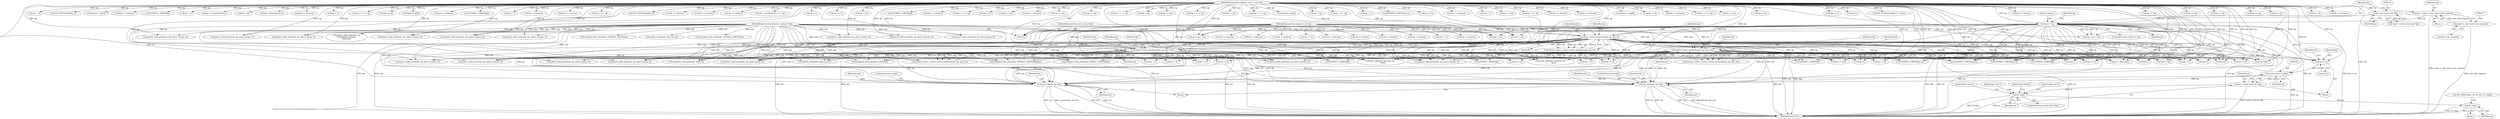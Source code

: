 digraph "0_tcpdump_6fca58f5f9c96749a575f52e20598ad43f5bdf30@pointer" {
"1000591" [label="(Call,bp += 8)"];
"1000121" [label="(MethodParameterIn,register const u_char *bp)"];
"1000221" [label="(Call,pimv2_check_checksum(ndo, bp, bp2, len))"];
"1000209" [label="(Call,pimv2_check_checksum(ndo, bp, bp2, 8))"];
"1000120" [label="(MethodParameterIn,netdissect_options *ndo)"];
"1000142" [label="(Call,bp >= ep)"];
"1000129" [label="(Call,(const struct pim *)bp)"];
"1000134" [label="(Call,ep = (const u_char *)ndo->ndo_snapend)"];
"1000136" [label="(Call,(const u_char *)ndo->ndo_snapend)"];
"1000123" [label="(MethodParameterIn,const u_char *bp2)"];
"1000122" [label="(MethodParameterIn,register u_int len)"];
"1000230" [label="(Call,pimv2_check_checksum(ndo, bp, bp2, len))"];
"1000599" [label="(Call,(const struct ip *)bp)"];
"1000597" [label="(Call,ip = (const struct ip *)bp)"];
"1000603" [label="(Call,IP_V(ip))"];
"1000644" [label="(Call,IP_V(ip))"];
"1000627" [label="(Call,ip_print(ndo, bp, len))"];
"1000633" [label="(Call,ip6_print(ndo, bp, len))"];
"1000404" [label="(Call,EXTRACT_32BITS(bp))"];
"1000668" [label="(Call,pimv2_addr_print(ndo, bp, pimv2_group, 0))"];
"1001418" [label="(Call,bp >= ep)"];
"1000228" [label="(Call,cksum_status = pimv2_check_checksum(ndo, bp, bp2, len))"];
"1000767" [label="(Call,bp += advance)"];
"1000142" [label="(Call,bp >= ep)"];
"1000566" [label="(Call,bp += olen)"];
"1000637" [label="(ControlStructure,break;)"];
"1000687" [label="(Call,bp >= ep)"];
"1001286" [label="(Call,bp >= ep)"];
"1000613" [label="(Call,ipaddr_string(ndo, &ip->ip_src))"];
"1000549" [label="(Call,print_unknown_data(ndo, bp, \"\n\t    \", olen))"];
"1001298" [label="(Call,pimv2_addr_print(ndo, bp, pimv2_unicast, 0))"];
"1000123" [label="(MethodParameterIn,const u_char *bp2)"];
"1000462" [label="(Call,bp+1)"];
"1000839" [label="(Call,bp >= ep)"];
"1001167" [label="(Call,bp < ep)"];
"1000266" [label="(Call,bp += 4)"];
"1000591" [label="(Call,bp += 8)"];
"1000571" [label="(Block,)"];
"1000875" [label="(Call,bp + 4)"];
"1000987" [label="(Call,bp += advance)"];
"1000471" [label="(Call,unsigned_relts_print(ndo, *(bp+1)))"];
"1000513" [label="(Call,bp+olen)"];
"1001066" [label="(Call,pimv2_addr_print(ndo, bp, pimv2_unicast, 0))"];
"1000638" [label="(JumpTarget,default:)"];
"1001318" [label="(Call,bp + 8)"];
"1001555" [label="(Call,ND_TCHECK2(bp[0], 2))"];
"1001151" [label="(Call,frpcnt = bp[1])"];
"1000145" [label="(Return,return;)"];
"1001214" [label="(Call,unsigned_relts_print(ndo, EXTRACT_16BITS(bp)))"];
"1000947" [label="(Call,bp += advance)"];
"1000644" [label="(Call,IP_V(ip))"];
"1001016" [label="(Call,EXTRACT_16BITS(bp))"];
"1000605" [label="(Block,)"];
"1001398" [label="(Call,bp + 3)"];
"1001018" [label="(Call,bp += sizeof(uint16_t))"];
"1000212" [label="(Identifier,bp2)"];
"1001085" [label="(Call,bp < ep)"];
"1001005" [label="(Call,bp + sizeof(uint16_t))"];
"1000867" [label="(Call,bp += advance)"];
"1001517" [label="(Call,pimv2_addr_print(ndo, bp, pimv2_group, 0))"];
"1001200" [label="(Call,bp + 1)"];
"1000335" [label="(Call,EXTRACT_16BITS(bp))"];
"1000121" [label="(MethodParameterIn,register const u_char *bp)"];
"1001397" [label="(Call,bp + 3 >= ep)"];
"1000213" [label="(Literal,8)"];
"1001117" [label="(Call,bp >= ep)"];
"1001324" [label="(Call,bp[0] & 0x80)"];
"1000825" [label="(Call,len -= 4)"];
"1000210" [label="(Identifier,ndo)"];
"1000975" [label="(Call,pimv2_addr_print(ndo, bp, pimv2_source, 0))"];
"1000990" [label="(Call,len -= advance)"];
"1001195" [label="(Call,bp += advance)"];
"1000602" [label="(ControlStructure,switch (IP_V(ip)))"];
"1001216" [label="(Call,EXTRACT_16BITS(bp))"];
"1000141" [label="(ControlStructure,if (bp >= ep))"];
"1000770" [label="(Call,len -= advance)"];
"1000699" [label="(Call,pimv2_addr_print(ndo, bp, pimv2_unicast, 0))"];
"1001383" [label="(Call,bp + 1)"];
"1001481" [label="(Call,bp += advance)"];
"1001282" [label="(Call,len -= advance)"];
"1000129" [label="(Call,(const struct pim *)bp)"];
"1001251" [label="(Call,len -= 4)"];
"1000135" [label="(Identifier,ep)"];
"1000491" [label="(Call,bp+2)"];
"1000627" [label="(Call,ip_print(ndo, bp, len))"];
"1001279" [label="(Call,bp += advance)"];
"1000233" [label="(Identifier,bp2)"];
"1000219" [label="(Call,cksum_status = pimv2_check_checksum(ndo, bp, bp2, len))"];
"1000147" [label="(Call,ep > bp + len)"];
"1000232" [label="(Identifier,bp)"];
"1000774" [label="(Call,bp + 4 > ep)"];
"1001360" [label="(Call,bp += 4)"];
"1000209" [label="(Call,pimv2_check_checksum(ndo, bp, bp2, 8))"];
"1001469" [label="(Call,pimv2_addr_print(ndo, bp, pimv2_group, 0))"];
"1000222" [label="(Identifier,ndo)"];
"1000652" [label="(Call,len -= 4)"];
"1000274" [label="(Call,ND_TCHECK2(bp[0], 4))"];
"1000134" [label="(Call,ep = (const u_char *)ndo->ndo_snapend)"];
"1000711" [label="(Call,bp += advance)"];
"1000683" [label="(Call,len -= advance)"];
"1001078" [label="(Call,bp += advance)"];
"1001506" [label="(Call,bp += advance)"];
"1001004" [label="(Call,bp + sizeof(uint16_t) >= ep)"];
"1000152" [label="(Call,ep = bp + len)"];
"1000575" [label="(Call,bp + 4)"];
"1001037" [label="(Call,bp + 1)"];
"1000207" [label="(Call,cksum_status = pimv2_check_checksum(ndo, bp, bp2, 8))"];
"1001586" [label="(MethodReturn,RET)"];
"1000910" [label="(Call,len -= 4)"];
"1000639" [label="(Call,ND_PRINT((ndo, \"IP ver %d\", IP_V(ip))))"];
"1000633" [label="(Call,ip6_print(ndo, bp, len))"];
"1001414" [label="(Call,bp += 4)"];
"1001494" [label="(Call,pimv2_addr_print(ndo, bp, pimv2_unicast, 0))"];
"1001407" [label="(Call,unsigned_relts_print(ndo, EXTRACT_16BITS(&bp[2])))"];
"1000593" [label="(Literal,8)"];
"1000234" [label="(Identifier,len)"];
"1001238" [label="(Call,bp += 4)"];
"1000474" [label="(Call,bp+1)"];
"1000507" [label="(Call,*ptr = bp)"];
"1000143" [label="(Identifier,bp)"];
"1001566" [label="(Call,EXTRACT_16BITS(bp))"];
"1000631" [label="(ControlStructure,break;)"];
"1001310" [label="(Call,bp += advance)"];
"1001199" [label="(Call,bp + 1 >= ep)"];
"1000775" [label="(Call,bp + 4)"];
"1001364" [label="(Call,bp >= ep)"];
"1001552" [label="(Call,bp += advance)"];
"1000635" [label="(Identifier,bp)"];
"1001054" [label="(Call,bp >= ep)"];
"1000154" [label="(Call,bp + len)"];
"1000935" [label="(Call,pimv2_addr_print(ndo, bp, pimv2_source, 0))"];
"1000656" [label="(Call,bp >= ep)"];
"1000138" [label="(Call,ndo->ndo_snapend)"];
"1000588" [label="(Call,bp+4)"];
"1001564" [label="(Call,unsigned_relts_print(ndo, EXTRACT_16BITS(bp)))"];
"1000634" [label="(Identifier,ndo)"];
"1000870" [label="(Call,len -= advance)"];
"1001135" [label="(Call,bp + 1 >= ep)"];
"1000270" [label="(Call,bp < ep)"];
"1000619" [label="(Call,ipaddr_string(ndo, &ip->ip_dst))"];
"1000598" [label="(Identifier,ip)"];
"1001255" [label="(Call,bp >= ep)"];
"1000223" [label="(Identifier,bp)"];
"1000630" [label="(Identifier,len)"];
"1001313" [label="(Call,len -= advance)"];
"1000357" [label="(Call,EXTRACT_16BITS(bp))"];
"1000645" [label="(Identifier,ip)"];
"1001382" [label="(Call,bp + 1 >= ep)"];
"1000511" [label="(Call,ptr < (bp+olen))"];
"1000819" [label="(Call,unsigned_relts_print(ndo, holdtime))"];
"1000601" [label="(Identifier,bp)"];
"1000626" [label="(JumpTarget,case 4:)"];
"1000211" [label="(Identifier,bp)"];
"1000731" [label="(Call,len -= 4)"];
"1000149" [label="(Call,bp + len)"];
"1000907" [label="(Call,bp += 4)"];
"1000122" [label="(MethodParameterIn,register u_int len)"];
"1000479" [label="(Call,EXTRACT_16BITS(bp+2))"];
"1000642" [label="(Block,)"];
"1001036" [label="(Call,bp + 1 >= ep)"];
"1000780" [label="(Call,ngroup = bp[1])"];
"1000225" [label="(Identifier,len)"];
"1000333" [label="(Call,unsigned_relts_print(ndo, EXTRACT_16BITS(bp)))"];
"1001101" [label="(Call,pimv2_addr_print(ndo, bp, pimv2_group, 0))"];
"1000231" [label="(Identifier,ndo)"];
"1000604" [label="(Identifier,ip)"];
"1000127" [label="(Call,*pim = (const struct pim *)bp)"];
"1001453" [label="(Call,bp < ep)"];
"1000148" [label="(Identifier,ep)"];
"1001317" [label="(Call,bp + 8 > ep)"];
"1000587" [label="(Call,EXTRACT_32BITS(bp+4))"];
"1000490" [label="(Call,EXTRACT_16BITS(bp+2))"];
"1001136" [label="(Call,bp + 1)"];
"1000361" [label="(Call,EXTRACT_16BITS(bp+2))"];
"1001156" [label="(Call,bp += 4)"];
"1000950" [label="(Call,len -= advance)"];
"1000594" [label="(Call,len -= 8)"];
"1000603" [label="(Call,IP_V(ip))"];
"1000124" [label="(Block,)"];
"1000595" [label="(Identifier,len)"];
"1000480" [label="(Call,bp+2)"];
"1000144" [label="(Identifier,ep)"];
"1000680" [label="(Call,bp += advance)"];
"1000855" [label="(Call,pimv2_addr_print(ndo, bp, pimv2_group, 0))"];
"1001220" [label="(Call,bp + 2)"];
"1000136" [label="(Call,(const u_char *)ndo->ndo_snapend)"];
"1001023" [label="(Call,bp >= ep)"];
"1000874" [label="(Call,bp + 4 > ep)"];
"1000636" [label="(Identifier,len)"];
"1001529" [label="(Call,bp += advance)"];
"1001113" [label="(Call,bp += advance)"];
"1001183" [label="(Call,pimv2_addr_print(ndo, bp,\n\t\t\t\t\t\t\t\tpimv2_unicast,\n\t\t\t\t\t\t\t\t0))"];
"1000628" [label="(Identifier,ndo)"];
"1000632" [label="(JumpTarget,case 6:)"];
"1000131" [label="(Identifier,bp)"];
"1000755" [label="(Call,pimv2_addr_print(ndo, bp, pimv2_unicast, 0))"];
"1000606" [label="(JumpTarget,case 0:)"];
"1000597" [label="(Call,ip = (const struct ip *)bp)"];
"1001376" [label="(Call,pfxcnt = bp[0])"];
"1001540" [label="(Call,pimv2_addr_print(ndo, bp, pimv2_unicast, 0))"];
"1000221" [label="(Call,pimv2_check_checksum(ndo, bp, bp2, len))"];
"1000230" [label="(Call,pimv2_check_checksum(ndo, bp, bp2, len))"];
"1000313" [label="(Call,bp += 4)"];
"1000728" [label="(Call,bp += 4)"];
"1000629" [label="(Identifier,bp)"];
"1001442" [label="(Call,bp += advance)"];
"1000523" [label="(Call,pimv2_addr_print(ndo, ptr, pimv2_unicast, 0))"];
"1001219" [label="(Call,bp + 2 >= ep)"];
"1000743" [label="(Call,bp >= ep)"];
"1000561" [label="(Call,print_unknown_data(ndo, bp, \"\n\t    \", olen))"];
"1000120" [label="(MethodParameterIn,netdissect_options *ndo)"];
"1001430" [label="(Call,pimv2_addr_print(ndo, bp, pimv2_unicast, 0))"];
"1000224" [label="(Identifier,bp2)"];
"1000592" [label="(Identifier,bp)"];
"1000599" [label="(Call,(const struct ip *)bp)"];
"1001267" [label="(Call,pimv2_addr_print(ndo, bp, pimv2_group, 0))"];
"1000714" [label="(Call,len -= advance)"];
"1000435" [label="(Call,EXTRACT_32BITS(bp))"];
"1000822" [label="(Call,bp += 4)"];
"1001000" [label="(Call,bp += 4)"];
"1001050" [label="(Call,bp += 2)"];
"1001248" [label="(Call,bp += 4)"];
"1000649" [label="(Call,bp += 4)"];
"1000362" [label="(Call,bp+2)"];
"1000293" [label="(Call,ND_TCHECK2(bp[0], 4 + olen))"];
"1000591" -> "1000571"  [label="AST: "];
"1000591" -> "1000593"  [label="CFG: "];
"1000592" -> "1000591"  [label="AST: "];
"1000593" -> "1000591"  [label="AST: "];
"1000595" -> "1000591"  [label="CFG: "];
"1000121" -> "1000591"  [label="DDG: bp"];
"1000221" -> "1000591"  [label="DDG: bp"];
"1000230" -> "1000591"  [label="DDG: bp"];
"1000209" -> "1000591"  [label="DDG: bp"];
"1000142" -> "1000591"  [label="DDG: bp"];
"1000591" -> "1000599"  [label="DDG: bp"];
"1000121" -> "1000119"  [label="AST: "];
"1000121" -> "1001586"  [label="DDG: bp"];
"1000121" -> "1000129"  [label="DDG: bp"];
"1000121" -> "1000142"  [label="DDG: bp"];
"1000121" -> "1000147"  [label="DDG: bp"];
"1000121" -> "1000149"  [label="DDG: bp"];
"1000121" -> "1000152"  [label="DDG: bp"];
"1000121" -> "1000154"  [label="DDG: bp"];
"1000121" -> "1000209"  [label="DDG: bp"];
"1000121" -> "1000221"  [label="DDG: bp"];
"1000121" -> "1000230"  [label="DDG: bp"];
"1000121" -> "1000266"  [label="DDG: bp"];
"1000121" -> "1000270"  [label="DDG: bp"];
"1000121" -> "1000274"  [label="DDG: bp"];
"1000121" -> "1000293"  [label="DDG: bp"];
"1000121" -> "1000313"  [label="DDG: bp"];
"1000121" -> "1000335"  [label="DDG: bp"];
"1000121" -> "1000357"  [label="DDG: bp"];
"1000121" -> "1000361"  [label="DDG: bp"];
"1000121" -> "1000362"  [label="DDG: bp"];
"1000121" -> "1000404"  [label="DDG: bp"];
"1000121" -> "1000435"  [label="DDG: bp"];
"1000121" -> "1000462"  [label="DDG: bp"];
"1000121" -> "1000474"  [label="DDG: bp"];
"1000121" -> "1000479"  [label="DDG: bp"];
"1000121" -> "1000480"  [label="DDG: bp"];
"1000121" -> "1000490"  [label="DDG: bp"];
"1000121" -> "1000491"  [label="DDG: bp"];
"1000121" -> "1000507"  [label="DDG: bp"];
"1000121" -> "1000511"  [label="DDG: bp"];
"1000121" -> "1000513"  [label="DDG: bp"];
"1000121" -> "1000549"  [label="DDG: bp"];
"1000121" -> "1000561"  [label="DDG: bp"];
"1000121" -> "1000566"  [label="DDG: bp"];
"1000121" -> "1000575"  [label="DDG: bp"];
"1000121" -> "1000587"  [label="DDG: bp"];
"1000121" -> "1000588"  [label="DDG: bp"];
"1000121" -> "1000599"  [label="DDG: bp"];
"1000121" -> "1000627"  [label="DDG: bp"];
"1000121" -> "1000633"  [label="DDG: bp"];
"1000121" -> "1000649"  [label="DDG: bp"];
"1000121" -> "1000656"  [label="DDG: bp"];
"1000121" -> "1000668"  [label="DDG: bp"];
"1000121" -> "1000680"  [label="DDG: bp"];
"1000121" -> "1000687"  [label="DDG: bp"];
"1000121" -> "1000699"  [label="DDG: bp"];
"1000121" -> "1000711"  [label="DDG: bp"];
"1000121" -> "1000728"  [label="DDG: bp"];
"1000121" -> "1000743"  [label="DDG: bp"];
"1000121" -> "1000755"  [label="DDG: bp"];
"1000121" -> "1000767"  [label="DDG: bp"];
"1000121" -> "1000774"  [label="DDG: bp"];
"1000121" -> "1000775"  [label="DDG: bp"];
"1000121" -> "1000780"  [label="DDG: bp"];
"1000121" -> "1000822"  [label="DDG: bp"];
"1000121" -> "1000839"  [label="DDG: bp"];
"1000121" -> "1000855"  [label="DDG: bp"];
"1000121" -> "1000867"  [label="DDG: bp"];
"1000121" -> "1000874"  [label="DDG: bp"];
"1000121" -> "1000875"  [label="DDG: bp"];
"1000121" -> "1000907"  [label="DDG: bp"];
"1000121" -> "1000935"  [label="DDG: bp"];
"1000121" -> "1000947"  [label="DDG: bp"];
"1000121" -> "1000975"  [label="DDG: bp"];
"1000121" -> "1000987"  [label="DDG: bp"];
"1000121" -> "1001000"  [label="DDG: bp"];
"1000121" -> "1001004"  [label="DDG: bp"];
"1000121" -> "1001005"  [label="DDG: bp"];
"1000121" -> "1001016"  [label="DDG: bp"];
"1000121" -> "1001018"  [label="DDG: bp"];
"1000121" -> "1001023"  [label="DDG: bp"];
"1000121" -> "1001036"  [label="DDG: bp"];
"1000121" -> "1001037"  [label="DDG: bp"];
"1000121" -> "1001050"  [label="DDG: bp"];
"1000121" -> "1001054"  [label="DDG: bp"];
"1000121" -> "1001066"  [label="DDG: bp"];
"1000121" -> "1001078"  [label="DDG: bp"];
"1000121" -> "1001085"  [label="DDG: bp"];
"1000121" -> "1001101"  [label="DDG: bp"];
"1000121" -> "1001113"  [label="DDG: bp"];
"1000121" -> "1001117"  [label="DDG: bp"];
"1000121" -> "1001135"  [label="DDG: bp"];
"1000121" -> "1001136"  [label="DDG: bp"];
"1000121" -> "1001151"  [label="DDG: bp"];
"1000121" -> "1001156"  [label="DDG: bp"];
"1000121" -> "1001167"  [label="DDG: bp"];
"1000121" -> "1001183"  [label="DDG: bp"];
"1000121" -> "1001195"  [label="DDG: bp"];
"1000121" -> "1001199"  [label="DDG: bp"];
"1000121" -> "1001200"  [label="DDG: bp"];
"1000121" -> "1001216"  [label="DDG: bp"];
"1000121" -> "1001219"  [label="DDG: bp"];
"1000121" -> "1001220"  [label="DDG: bp"];
"1000121" -> "1001238"  [label="DDG: bp"];
"1000121" -> "1001248"  [label="DDG: bp"];
"1000121" -> "1001255"  [label="DDG: bp"];
"1000121" -> "1001267"  [label="DDG: bp"];
"1000121" -> "1001279"  [label="DDG: bp"];
"1000121" -> "1001286"  [label="DDG: bp"];
"1000121" -> "1001298"  [label="DDG: bp"];
"1000121" -> "1001310"  [label="DDG: bp"];
"1000121" -> "1001317"  [label="DDG: bp"];
"1000121" -> "1001318"  [label="DDG: bp"];
"1000121" -> "1001324"  [label="DDG: bp"];
"1000121" -> "1001360"  [label="DDG: bp"];
"1000121" -> "1001364"  [label="DDG: bp"];
"1000121" -> "1001376"  [label="DDG: bp"];
"1000121" -> "1001382"  [label="DDG: bp"];
"1000121" -> "1001383"  [label="DDG: bp"];
"1000121" -> "1001397"  [label="DDG: bp"];
"1000121" -> "1001398"  [label="DDG: bp"];
"1000121" -> "1001414"  [label="DDG: bp"];
"1000121" -> "1001418"  [label="DDG: bp"];
"1000121" -> "1001430"  [label="DDG: bp"];
"1000121" -> "1001442"  [label="DDG: bp"];
"1000121" -> "1001453"  [label="DDG: bp"];
"1000121" -> "1001469"  [label="DDG: bp"];
"1000121" -> "1001481"  [label="DDG: bp"];
"1000121" -> "1001494"  [label="DDG: bp"];
"1000121" -> "1001506"  [label="DDG: bp"];
"1000121" -> "1001517"  [label="DDG: bp"];
"1000121" -> "1001529"  [label="DDG: bp"];
"1000121" -> "1001540"  [label="DDG: bp"];
"1000121" -> "1001552"  [label="DDG: bp"];
"1000121" -> "1001555"  [label="DDG: bp"];
"1000121" -> "1001566"  [label="DDG: bp"];
"1000221" -> "1000219"  [label="AST: "];
"1000221" -> "1000225"  [label="CFG: "];
"1000222" -> "1000221"  [label="AST: "];
"1000223" -> "1000221"  [label="AST: "];
"1000224" -> "1000221"  [label="AST: "];
"1000225" -> "1000221"  [label="AST: "];
"1000219" -> "1000221"  [label="CFG: "];
"1000221" -> "1001586"  [label="DDG: len"];
"1000221" -> "1001586"  [label="DDG: bp"];
"1000221" -> "1001586"  [label="DDG: ndo"];
"1000221" -> "1001586"  [label="DDG: bp2"];
"1000221" -> "1000219"  [label="DDG: ndo"];
"1000221" -> "1000219"  [label="DDG: bp"];
"1000221" -> "1000219"  [label="DDG: bp2"];
"1000221" -> "1000219"  [label="DDG: len"];
"1000209" -> "1000221"  [label="DDG: ndo"];
"1000209" -> "1000221"  [label="DDG: bp"];
"1000209" -> "1000221"  [label="DDG: bp2"];
"1000120" -> "1000221"  [label="DDG: ndo"];
"1000123" -> "1000221"  [label="DDG: bp2"];
"1000122" -> "1000221"  [label="DDG: len"];
"1000221" -> "1000266"  [label="DDG: bp"];
"1000221" -> "1000333"  [label="DDG: ndo"];
"1000221" -> "1000335"  [label="DDG: bp"];
"1000221" -> "1000357"  [label="DDG: bp"];
"1000221" -> "1000404"  [label="DDG: bp"];
"1000221" -> "1000435"  [label="DDG: bp"];
"1000221" -> "1000462"  [label="DDG: bp"];
"1000221" -> "1000471"  [label="DDG: ndo"];
"1000221" -> "1000474"  [label="DDG: bp"];
"1000221" -> "1000479"  [label="DDG: bp"];
"1000221" -> "1000480"  [label="DDG: bp"];
"1000221" -> "1000490"  [label="DDG: bp"];
"1000221" -> "1000491"  [label="DDG: bp"];
"1000221" -> "1000507"  [label="DDG: bp"];
"1000221" -> "1000511"  [label="DDG: bp"];
"1000221" -> "1000513"  [label="DDG: bp"];
"1000221" -> "1000523"  [label="DDG: ndo"];
"1000221" -> "1000549"  [label="DDG: ndo"];
"1000221" -> "1000549"  [label="DDG: bp"];
"1000221" -> "1000561"  [label="DDG: ndo"];
"1000221" -> "1000561"  [label="DDG: bp"];
"1000221" -> "1000566"  [label="DDG: bp"];
"1000221" -> "1000575"  [label="DDG: bp"];
"1000221" -> "1000587"  [label="DDG: bp"];
"1000221" -> "1000588"  [label="DDG: bp"];
"1000221" -> "1000594"  [label="DDG: len"];
"1000221" -> "1000613"  [label="DDG: ndo"];
"1000221" -> "1000627"  [label="DDG: ndo"];
"1000221" -> "1000627"  [label="DDG: bp"];
"1000221" -> "1000627"  [label="DDG: len"];
"1000221" -> "1000633"  [label="DDG: ndo"];
"1000221" -> "1000633"  [label="DDG: bp"];
"1000221" -> "1000633"  [label="DDG: len"];
"1000221" -> "1000649"  [label="DDG: bp"];
"1000221" -> "1000652"  [label="DDG: len"];
"1000221" -> "1000668"  [label="DDG: ndo"];
"1000221" -> "1000728"  [label="DDG: bp"];
"1000221" -> "1000731"  [label="DDG: len"];
"1000221" -> "1000755"  [label="DDG: ndo"];
"1000221" -> "1000819"  [label="DDG: ndo"];
"1000221" -> "1000855"  [label="DDG: ndo"];
"1000221" -> "1001000"  [label="DDG: bp"];
"1000221" -> "1001066"  [label="DDG: ndo"];
"1000221" -> "1001248"  [label="DDG: bp"];
"1000221" -> "1001251"  [label="DDG: len"];
"1000221" -> "1001267"  [label="DDG: ndo"];
"1000221" -> "1001360"  [label="DDG: bp"];
"1000221" -> "1001407"  [label="DDG: ndo"];
"1000221" -> "1001494"  [label="DDG: ndo"];
"1000221" -> "1001494"  [label="DDG: bp"];
"1000209" -> "1000207"  [label="AST: "];
"1000209" -> "1000213"  [label="CFG: "];
"1000210" -> "1000209"  [label="AST: "];
"1000211" -> "1000209"  [label="AST: "];
"1000212" -> "1000209"  [label="AST: "];
"1000213" -> "1000209"  [label="AST: "];
"1000207" -> "1000209"  [label="CFG: "];
"1000209" -> "1001586"  [label="DDG: ndo"];
"1000209" -> "1001586"  [label="DDG: bp2"];
"1000209" -> "1001586"  [label="DDG: bp"];
"1000209" -> "1000207"  [label="DDG: ndo"];
"1000209" -> "1000207"  [label="DDG: bp"];
"1000209" -> "1000207"  [label="DDG: bp2"];
"1000209" -> "1000207"  [label="DDG: 8"];
"1000120" -> "1000209"  [label="DDG: ndo"];
"1000142" -> "1000209"  [label="DDG: bp"];
"1000123" -> "1000209"  [label="DDG: bp2"];
"1000209" -> "1000266"  [label="DDG: bp"];
"1000209" -> "1000333"  [label="DDG: ndo"];
"1000209" -> "1000335"  [label="DDG: bp"];
"1000209" -> "1000357"  [label="DDG: bp"];
"1000209" -> "1000404"  [label="DDG: bp"];
"1000209" -> "1000435"  [label="DDG: bp"];
"1000209" -> "1000462"  [label="DDG: bp"];
"1000209" -> "1000471"  [label="DDG: ndo"];
"1000209" -> "1000474"  [label="DDG: bp"];
"1000209" -> "1000479"  [label="DDG: bp"];
"1000209" -> "1000480"  [label="DDG: bp"];
"1000209" -> "1000490"  [label="DDG: bp"];
"1000209" -> "1000491"  [label="DDG: bp"];
"1000209" -> "1000507"  [label="DDG: bp"];
"1000209" -> "1000511"  [label="DDG: bp"];
"1000209" -> "1000513"  [label="DDG: bp"];
"1000209" -> "1000523"  [label="DDG: ndo"];
"1000209" -> "1000549"  [label="DDG: ndo"];
"1000209" -> "1000549"  [label="DDG: bp"];
"1000209" -> "1000561"  [label="DDG: ndo"];
"1000209" -> "1000561"  [label="DDG: bp"];
"1000209" -> "1000566"  [label="DDG: bp"];
"1000209" -> "1000575"  [label="DDG: bp"];
"1000209" -> "1000587"  [label="DDG: bp"];
"1000209" -> "1000588"  [label="DDG: bp"];
"1000209" -> "1000613"  [label="DDG: ndo"];
"1000209" -> "1000627"  [label="DDG: ndo"];
"1000209" -> "1000627"  [label="DDG: bp"];
"1000209" -> "1000633"  [label="DDG: ndo"];
"1000209" -> "1000633"  [label="DDG: bp"];
"1000209" -> "1000649"  [label="DDG: bp"];
"1000209" -> "1000668"  [label="DDG: ndo"];
"1000209" -> "1000728"  [label="DDG: bp"];
"1000209" -> "1000755"  [label="DDG: ndo"];
"1000209" -> "1000819"  [label="DDG: ndo"];
"1000209" -> "1000855"  [label="DDG: ndo"];
"1000209" -> "1001000"  [label="DDG: bp"];
"1000209" -> "1001066"  [label="DDG: ndo"];
"1000209" -> "1001248"  [label="DDG: bp"];
"1000209" -> "1001267"  [label="DDG: ndo"];
"1000209" -> "1001360"  [label="DDG: bp"];
"1000209" -> "1001407"  [label="DDG: ndo"];
"1000209" -> "1001494"  [label="DDG: ndo"];
"1000209" -> "1001494"  [label="DDG: bp"];
"1000120" -> "1000119"  [label="AST: "];
"1000120" -> "1001586"  [label="DDG: ndo"];
"1000120" -> "1000230"  [label="DDG: ndo"];
"1000120" -> "1000333"  [label="DDG: ndo"];
"1000120" -> "1000471"  [label="DDG: ndo"];
"1000120" -> "1000523"  [label="DDG: ndo"];
"1000120" -> "1000549"  [label="DDG: ndo"];
"1000120" -> "1000561"  [label="DDG: ndo"];
"1000120" -> "1000613"  [label="DDG: ndo"];
"1000120" -> "1000619"  [label="DDG: ndo"];
"1000120" -> "1000627"  [label="DDG: ndo"];
"1000120" -> "1000633"  [label="DDG: ndo"];
"1000120" -> "1000668"  [label="DDG: ndo"];
"1000120" -> "1000699"  [label="DDG: ndo"];
"1000120" -> "1000755"  [label="DDG: ndo"];
"1000120" -> "1000819"  [label="DDG: ndo"];
"1000120" -> "1000855"  [label="DDG: ndo"];
"1000120" -> "1000935"  [label="DDG: ndo"];
"1000120" -> "1000975"  [label="DDG: ndo"];
"1000120" -> "1001066"  [label="DDG: ndo"];
"1000120" -> "1001101"  [label="DDG: ndo"];
"1000120" -> "1001183"  [label="DDG: ndo"];
"1000120" -> "1001214"  [label="DDG: ndo"];
"1000120" -> "1001267"  [label="DDG: ndo"];
"1000120" -> "1001298"  [label="DDG: ndo"];
"1000120" -> "1001407"  [label="DDG: ndo"];
"1000120" -> "1001430"  [label="DDG: ndo"];
"1000120" -> "1001469"  [label="DDG: ndo"];
"1000120" -> "1001494"  [label="DDG: ndo"];
"1000120" -> "1001517"  [label="DDG: ndo"];
"1000120" -> "1001540"  [label="DDG: ndo"];
"1000120" -> "1001564"  [label="DDG: ndo"];
"1000142" -> "1000141"  [label="AST: "];
"1000142" -> "1000144"  [label="CFG: "];
"1000143" -> "1000142"  [label="AST: "];
"1000144" -> "1000142"  [label="AST: "];
"1000145" -> "1000142"  [label="CFG: "];
"1000148" -> "1000142"  [label="CFG: "];
"1000142" -> "1001586"  [label="DDG: bp >= ep"];
"1000142" -> "1001586"  [label="DDG: ep"];
"1000142" -> "1001586"  [label="DDG: bp"];
"1000129" -> "1000142"  [label="DDG: bp"];
"1000134" -> "1000142"  [label="DDG: ep"];
"1000142" -> "1000147"  [label="DDG: ep"];
"1000142" -> "1000147"  [label="DDG: bp"];
"1000142" -> "1000149"  [label="DDG: bp"];
"1000142" -> "1000152"  [label="DDG: bp"];
"1000142" -> "1000154"  [label="DDG: bp"];
"1000142" -> "1000230"  [label="DDG: bp"];
"1000142" -> "1000266"  [label="DDG: bp"];
"1000142" -> "1000335"  [label="DDG: bp"];
"1000142" -> "1000357"  [label="DDG: bp"];
"1000142" -> "1000404"  [label="DDG: bp"];
"1000142" -> "1000435"  [label="DDG: bp"];
"1000142" -> "1000462"  [label="DDG: bp"];
"1000142" -> "1000474"  [label="DDG: bp"];
"1000142" -> "1000479"  [label="DDG: bp"];
"1000142" -> "1000480"  [label="DDG: bp"];
"1000142" -> "1000490"  [label="DDG: bp"];
"1000142" -> "1000491"  [label="DDG: bp"];
"1000142" -> "1000507"  [label="DDG: bp"];
"1000142" -> "1000511"  [label="DDG: bp"];
"1000142" -> "1000513"  [label="DDG: bp"];
"1000142" -> "1000549"  [label="DDG: bp"];
"1000142" -> "1000561"  [label="DDG: bp"];
"1000142" -> "1000566"  [label="DDG: bp"];
"1000142" -> "1000575"  [label="DDG: bp"];
"1000142" -> "1000587"  [label="DDG: bp"];
"1000142" -> "1000588"  [label="DDG: bp"];
"1000142" -> "1000627"  [label="DDG: bp"];
"1000142" -> "1000633"  [label="DDG: bp"];
"1000142" -> "1000649"  [label="DDG: bp"];
"1000142" -> "1000728"  [label="DDG: bp"];
"1000142" -> "1001000"  [label="DDG: bp"];
"1000142" -> "1001248"  [label="DDG: bp"];
"1000142" -> "1001360"  [label="DDG: bp"];
"1000142" -> "1001494"  [label="DDG: bp"];
"1000129" -> "1000127"  [label="AST: "];
"1000129" -> "1000131"  [label="CFG: "];
"1000130" -> "1000129"  [label="AST: "];
"1000131" -> "1000129"  [label="AST: "];
"1000127" -> "1000129"  [label="CFG: "];
"1000129" -> "1000127"  [label="DDG: bp"];
"1000134" -> "1000124"  [label="AST: "];
"1000134" -> "1000136"  [label="CFG: "];
"1000135" -> "1000134"  [label="AST: "];
"1000136" -> "1000134"  [label="AST: "];
"1000143" -> "1000134"  [label="CFG: "];
"1000134" -> "1001586"  [label="DDG: (const u_char *)ndo->ndo_snapend"];
"1000136" -> "1000134"  [label="DDG: ndo->ndo_snapend"];
"1000136" -> "1000138"  [label="CFG: "];
"1000137" -> "1000136"  [label="AST: "];
"1000138" -> "1000136"  [label="AST: "];
"1000136" -> "1001586"  [label="DDG: ndo->ndo_snapend"];
"1000123" -> "1000119"  [label="AST: "];
"1000123" -> "1001586"  [label="DDG: bp2"];
"1000123" -> "1000230"  [label="DDG: bp2"];
"1000122" -> "1000119"  [label="AST: "];
"1000122" -> "1001586"  [label="DDG: len"];
"1000122" -> "1000147"  [label="DDG: len"];
"1000122" -> "1000149"  [label="DDG: len"];
"1000122" -> "1000152"  [label="DDG: len"];
"1000122" -> "1000154"  [label="DDG: len"];
"1000122" -> "1000230"  [label="DDG: len"];
"1000122" -> "1000594"  [label="DDG: len"];
"1000122" -> "1000627"  [label="DDG: len"];
"1000122" -> "1000633"  [label="DDG: len"];
"1000122" -> "1000652"  [label="DDG: len"];
"1000122" -> "1000683"  [label="DDG: len"];
"1000122" -> "1000714"  [label="DDG: len"];
"1000122" -> "1000731"  [label="DDG: len"];
"1000122" -> "1000770"  [label="DDG: len"];
"1000122" -> "1000825"  [label="DDG: len"];
"1000122" -> "1000870"  [label="DDG: len"];
"1000122" -> "1000910"  [label="DDG: len"];
"1000122" -> "1000950"  [label="DDG: len"];
"1000122" -> "1000990"  [label="DDG: len"];
"1000122" -> "1001251"  [label="DDG: len"];
"1000122" -> "1001282"  [label="DDG: len"];
"1000122" -> "1001313"  [label="DDG: len"];
"1000230" -> "1000228"  [label="AST: "];
"1000230" -> "1000234"  [label="CFG: "];
"1000231" -> "1000230"  [label="AST: "];
"1000232" -> "1000230"  [label="AST: "];
"1000233" -> "1000230"  [label="AST: "];
"1000234" -> "1000230"  [label="AST: "];
"1000228" -> "1000230"  [label="CFG: "];
"1000230" -> "1001586"  [label="DDG: bp2"];
"1000230" -> "1001586"  [label="DDG: ndo"];
"1000230" -> "1001586"  [label="DDG: bp"];
"1000230" -> "1001586"  [label="DDG: len"];
"1000230" -> "1000228"  [label="DDG: ndo"];
"1000230" -> "1000228"  [label="DDG: bp"];
"1000230" -> "1000228"  [label="DDG: bp2"];
"1000230" -> "1000228"  [label="DDG: len"];
"1000230" -> "1000266"  [label="DDG: bp"];
"1000230" -> "1000333"  [label="DDG: ndo"];
"1000230" -> "1000335"  [label="DDG: bp"];
"1000230" -> "1000357"  [label="DDG: bp"];
"1000230" -> "1000404"  [label="DDG: bp"];
"1000230" -> "1000435"  [label="DDG: bp"];
"1000230" -> "1000462"  [label="DDG: bp"];
"1000230" -> "1000471"  [label="DDG: ndo"];
"1000230" -> "1000474"  [label="DDG: bp"];
"1000230" -> "1000479"  [label="DDG: bp"];
"1000230" -> "1000480"  [label="DDG: bp"];
"1000230" -> "1000490"  [label="DDG: bp"];
"1000230" -> "1000491"  [label="DDG: bp"];
"1000230" -> "1000507"  [label="DDG: bp"];
"1000230" -> "1000511"  [label="DDG: bp"];
"1000230" -> "1000513"  [label="DDG: bp"];
"1000230" -> "1000523"  [label="DDG: ndo"];
"1000230" -> "1000549"  [label="DDG: ndo"];
"1000230" -> "1000549"  [label="DDG: bp"];
"1000230" -> "1000561"  [label="DDG: ndo"];
"1000230" -> "1000561"  [label="DDG: bp"];
"1000230" -> "1000566"  [label="DDG: bp"];
"1000230" -> "1000575"  [label="DDG: bp"];
"1000230" -> "1000587"  [label="DDG: bp"];
"1000230" -> "1000588"  [label="DDG: bp"];
"1000230" -> "1000594"  [label="DDG: len"];
"1000230" -> "1000613"  [label="DDG: ndo"];
"1000230" -> "1000627"  [label="DDG: ndo"];
"1000230" -> "1000627"  [label="DDG: bp"];
"1000230" -> "1000627"  [label="DDG: len"];
"1000230" -> "1000633"  [label="DDG: ndo"];
"1000230" -> "1000633"  [label="DDG: bp"];
"1000230" -> "1000633"  [label="DDG: len"];
"1000230" -> "1000649"  [label="DDG: bp"];
"1000230" -> "1000652"  [label="DDG: len"];
"1000230" -> "1000668"  [label="DDG: ndo"];
"1000230" -> "1000728"  [label="DDG: bp"];
"1000230" -> "1000731"  [label="DDG: len"];
"1000230" -> "1000755"  [label="DDG: ndo"];
"1000230" -> "1000819"  [label="DDG: ndo"];
"1000230" -> "1000855"  [label="DDG: ndo"];
"1000230" -> "1001000"  [label="DDG: bp"];
"1000230" -> "1001066"  [label="DDG: ndo"];
"1000230" -> "1001248"  [label="DDG: bp"];
"1000230" -> "1001251"  [label="DDG: len"];
"1000230" -> "1001267"  [label="DDG: ndo"];
"1000230" -> "1001360"  [label="DDG: bp"];
"1000230" -> "1001407"  [label="DDG: ndo"];
"1000230" -> "1001494"  [label="DDG: ndo"];
"1000230" -> "1001494"  [label="DDG: bp"];
"1000599" -> "1000597"  [label="AST: "];
"1000599" -> "1000601"  [label="CFG: "];
"1000600" -> "1000599"  [label="AST: "];
"1000601" -> "1000599"  [label="AST: "];
"1000597" -> "1000599"  [label="CFG: "];
"1000599" -> "1001586"  [label="DDG: bp"];
"1000599" -> "1000597"  [label="DDG: bp"];
"1000599" -> "1000627"  [label="DDG: bp"];
"1000599" -> "1000633"  [label="DDG: bp"];
"1000597" -> "1000571"  [label="AST: "];
"1000598" -> "1000597"  [label="AST: "];
"1000604" -> "1000597"  [label="CFG: "];
"1000597" -> "1001586"  [label="DDG: (const struct ip *)bp"];
"1000597" -> "1000603"  [label="DDG: ip"];
"1000603" -> "1000602"  [label="AST: "];
"1000603" -> "1000604"  [label="CFG: "];
"1000604" -> "1000603"  [label="AST: "];
"1000606" -> "1000603"  [label="CFG: "];
"1000626" -> "1000603"  [label="CFG: "];
"1000632" -> "1000603"  [label="CFG: "];
"1000638" -> "1000603"  [label="CFG: "];
"1000603" -> "1001586"  [label="DDG: ip"];
"1000603" -> "1001586"  [label="DDG: IP_V(ip)"];
"1000603" -> "1000644"  [label="DDG: ip"];
"1000644" -> "1000642"  [label="AST: "];
"1000644" -> "1000645"  [label="CFG: "];
"1000645" -> "1000644"  [label="AST: "];
"1000639" -> "1000644"  [label="CFG: "];
"1000644" -> "1001586"  [label="DDG: IP_V(ip)"];
"1000644" -> "1001586"  [label="DDG: ip"];
"1000627" -> "1000605"  [label="AST: "];
"1000627" -> "1000630"  [label="CFG: "];
"1000628" -> "1000627"  [label="AST: "];
"1000629" -> "1000627"  [label="AST: "];
"1000630" -> "1000627"  [label="AST: "];
"1000631" -> "1000627"  [label="CFG: "];
"1000627" -> "1001586"  [label="DDG: len"];
"1000627" -> "1001586"  [label="DDG: bp"];
"1000627" -> "1001586"  [label="DDG: ip_print(ndo, bp, len)"];
"1000627" -> "1001586"  [label="DDG: ndo"];
"1000594" -> "1000627"  [label="DDG: len"];
"1000633" -> "1000605"  [label="AST: "];
"1000633" -> "1000636"  [label="CFG: "];
"1000634" -> "1000633"  [label="AST: "];
"1000635" -> "1000633"  [label="AST: "];
"1000636" -> "1000633"  [label="AST: "];
"1000637" -> "1000633"  [label="CFG: "];
"1000633" -> "1001586"  [label="DDG: ip6_print(ndo, bp, len)"];
"1000633" -> "1001586"  [label="DDG: bp"];
"1000633" -> "1001586"  [label="DDG: len"];
"1000633" -> "1001586"  [label="DDG: ndo"];
"1000594" -> "1000633"  [label="DDG: len"];
}
